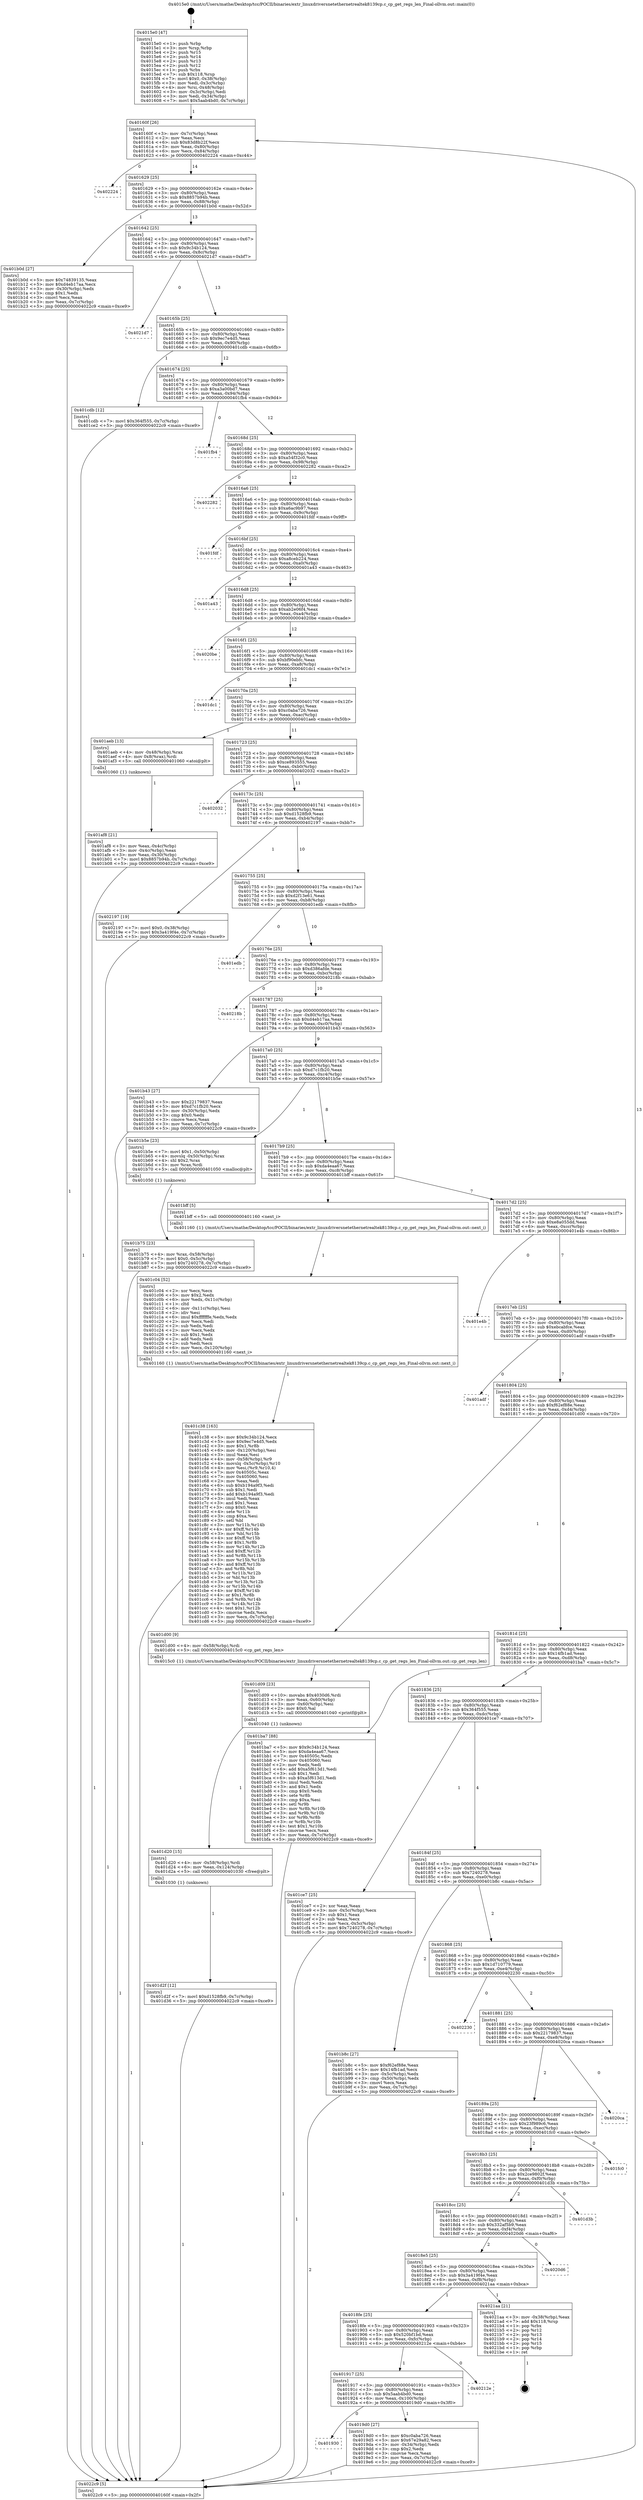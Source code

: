 digraph "0x4015e0" {
  label = "0x4015e0 (/mnt/c/Users/mathe/Desktop/tcc/POCII/binaries/extr_linuxdriversnetethernetrealtek8139cp.c_cp_get_regs_len_Final-ollvm.out::main(0))"
  labelloc = "t"
  node[shape=record]

  Entry [label="",width=0.3,height=0.3,shape=circle,fillcolor=black,style=filled]
  "0x40160f" [label="{
     0x40160f [26]\l
     | [instrs]\l
     &nbsp;&nbsp;0x40160f \<+3\>: mov -0x7c(%rbp),%eax\l
     &nbsp;&nbsp;0x401612 \<+2\>: mov %eax,%ecx\l
     &nbsp;&nbsp;0x401614 \<+6\>: sub $0x83d8b22f,%ecx\l
     &nbsp;&nbsp;0x40161a \<+3\>: mov %eax,-0x80(%rbp)\l
     &nbsp;&nbsp;0x40161d \<+6\>: mov %ecx,-0x84(%rbp)\l
     &nbsp;&nbsp;0x401623 \<+6\>: je 0000000000402224 \<main+0xc44\>\l
  }"]
  "0x402224" [label="{
     0x402224\l
  }", style=dashed]
  "0x401629" [label="{
     0x401629 [25]\l
     | [instrs]\l
     &nbsp;&nbsp;0x401629 \<+5\>: jmp 000000000040162e \<main+0x4e\>\l
     &nbsp;&nbsp;0x40162e \<+3\>: mov -0x80(%rbp),%eax\l
     &nbsp;&nbsp;0x401631 \<+5\>: sub $0x8857b94b,%eax\l
     &nbsp;&nbsp;0x401636 \<+6\>: mov %eax,-0x88(%rbp)\l
     &nbsp;&nbsp;0x40163c \<+6\>: je 0000000000401b0d \<main+0x52d\>\l
  }"]
  Exit [label="",width=0.3,height=0.3,shape=circle,fillcolor=black,style=filled,peripheries=2]
  "0x401b0d" [label="{
     0x401b0d [27]\l
     | [instrs]\l
     &nbsp;&nbsp;0x401b0d \<+5\>: mov $0x74839135,%eax\l
     &nbsp;&nbsp;0x401b12 \<+5\>: mov $0xd4eb17aa,%ecx\l
     &nbsp;&nbsp;0x401b17 \<+3\>: mov -0x30(%rbp),%edx\l
     &nbsp;&nbsp;0x401b1a \<+3\>: cmp $0x1,%edx\l
     &nbsp;&nbsp;0x401b1d \<+3\>: cmovl %ecx,%eax\l
     &nbsp;&nbsp;0x401b20 \<+3\>: mov %eax,-0x7c(%rbp)\l
     &nbsp;&nbsp;0x401b23 \<+5\>: jmp 00000000004022c9 \<main+0xce9\>\l
  }"]
  "0x401642" [label="{
     0x401642 [25]\l
     | [instrs]\l
     &nbsp;&nbsp;0x401642 \<+5\>: jmp 0000000000401647 \<main+0x67\>\l
     &nbsp;&nbsp;0x401647 \<+3\>: mov -0x80(%rbp),%eax\l
     &nbsp;&nbsp;0x40164a \<+5\>: sub $0x9c34b124,%eax\l
     &nbsp;&nbsp;0x40164f \<+6\>: mov %eax,-0x8c(%rbp)\l
     &nbsp;&nbsp;0x401655 \<+6\>: je 00000000004021d7 \<main+0xbf7\>\l
  }"]
  "0x401d2f" [label="{
     0x401d2f [12]\l
     | [instrs]\l
     &nbsp;&nbsp;0x401d2f \<+7\>: movl $0xd1528fb9,-0x7c(%rbp)\l
     &nbsp;&nbsp;0x401d36 \<+5\>: jmp 00000000004022c9 \<main+0xce9\>\l
  }"]
  "0x4021d7" [label="{
     0x4021d7\l
  }", style=dashed]
  "0x40165b" [label="{
     0x40165b [25]\l
     | [instrs]\l
     &nbsp;&nbsp;0x40165b \<+5\>: jmp 0000000000401660 \<main+0x80\>\l
     &nbsp;&nbsp;0x401660 \<+3\>: mov -0x80(%rbp),%eax\l
     &nbsp;&nbsp;0x401663 \<+5\>: sub $0x9ec7e4d5,%eax\l
     &nbsp;&nbsp;0x401668 \<+6\>: mov %eax,-0x90(%rbp)\l
     &nbsp;&nbsp;0x40166e \<+6\>: je 0000000000401cdb \<main+0x6fb\>\l
  }"]
  "0x401d20" [label="{
     0x401d20 [15]\l
     | [instrs]\l
     &nbsp;&nbsp;0x401d20 \<+4\>: mov -0x58(%rbp),%rdi\l
     &nbsp;&nbsp;0x401d24 \<+6\>: mov %eax,-0x124(%rbp)\l
     &nbsp;&nbsp;0x401d2a \<+5\>: call 0000000000401030 \<free@plt\>\l
     | [calls]\l
     &nbsp;&nbsp;0x401030 \{1\} (unknown)\l
  }"]
  "0x401cdb" [label="{
     0x401cdb [12]\l
     | [instrs]\l
     &nbsp;&nbsp;0x401cdb \<+7\>: movl $0x364f555,-0x7c(%rbp)\l
     &nbsp;&nbsp;0x401ce2 \<+5\>: jmp 00000000004022c9 \<main+0xce9\>\l
  }"]
  "0x401674" [label="{
     0x401674 [25]\l
     | [instrs]\l
     &nbsp;&nbsp;0x401674 \<+5\>: jmp 0000000000401679 \<main+0x99\>\l
     &nbsp;&nbsp;0x401679 \<+3\>: mov -0x80(%rbp),%eax\l
     &nbsp;&nbsp;0x40167c \<+5\>: sub $0xa3a00bd7,%eax\l
     &nbsp;&nbsp;0x401681 \<+6\>: mov %eax,-0x94(%rbp)\l
     &nbsp;&nbsp;0x401687 \<+6\>: je 0000000000401fb4 \<main+0x9d4\>\l
  }"]
  "0x401d09" [label="{
     0x401d09 [23]\l
     | [instrs]\l
     &nbsp;&nbsp;0x401d09 \<+10\>: movabs $0x4030d6,%rdi\l
     &nbsp;&nbsp;0x401d13 \<+3\>: mov %eax,-0x60(%rbp)\l
     &nbsp;&nbsp;0x401d16 \<+3\>: mov -0x60(%rbp),%esi\l
     &nbsp;&nbsp;0x401d19 \<+2\>: mov $0x0,%al\l
     &nbsp;&nbsp;0x401d1b \<+5\>: call 0000000000401040 \<printf@plt\>\l
     | [calls]\l
     &nbsp;&nbsp;0x401040 \{1\} (unknown)\l
  }"]
  "0x401fb4" [label="{
     0x401fb4\l
  }", style=dashed]
  "0x40168d" [label="{
     0x40168d [25]\l
     | [instrs]\l
     &nbsp;&nbsp;0x40168d \<+5\>: jmp 0000000000401692 \<main+0xb2\>\l
     &nbsp;&nbsp;0x401692 \<+3\>: mov -0x80(%rbp),%eax\l
     &nbsp;&nbsp;0x401695 \<+5\>: sub $0xa54f32c0,%eax\l
     &nbsp;&nbsp;0x40169a \<+6\>: mov %eax,-0x98(%rbp)\l
     &nbsp;&nbsp;0x4016a0 \<+6\>: je 0000000000402282 \<main+0xca2\>\l
  }"]
  "0x401c38" [label="{
     0x401c38 [163]\l
     | [instrs]\l
     &nbsp;&nbsp;0x401c38 \<+5\>: mov $0x9c34b124,%ecx\l
     &nbsp;&nbsp;0x401c3d \<+5\>: mov $0x9ec7e4d5,%edx\l
     &nbsp;&nbsp;0x401c42 \<+3\>: mov $0x1,%r8b\l
     &nbsp;&nbsp;0x401c45 \<+6\>: mov -0x120(%rbp),%esi\l
     &nbsp;&nbsp;0x401c4b \<+3\>: imul %eax,%esi\l
     &nbsp;&nbsp;0x401c4e \<+4\>: mov -0x58(%rbp),%r9\l
     &nbsp;&nbsp;0x401c52 \<+4\>: movslq -0x5c(%rbp),%r10\l
     &nbsp;&nbsp;0x401c56 \<+4\>: mov %esi,(%r9,%r10,4)\l
     &nbsp;&nbsp;0x401c5a \<+7\>: mov 0x40505c,%eax\l
     &nbsp;&nbsp;0x401c61 \<+7\>: mov 0x405060,%esi\l
     &nbsp;&nbsp;0x401c68 \<+2\>: mov %eax,%edi\l
     &nbsp;&nbsp;0x401c6a \<+6\>: sub $0xb194a9f3,%edi\l
     &nbsp;&nbsp;0x401c70 \<+3\>: sub $0x1,%edi\l
     &nbsp;&nbsp;0x401c73 \<+6\>: add $0xb194a9f3,%edi\l
     &nbsp;&nbsp;0x401c79 \<+3\>: imul %edi,%eax\l
     &nbsp;&nbsp;0x401c7c \<+3\>: and $0x1,%eax\l
     &nbsp;&nbsp;0x401c7f \<+3\>: cmp $0x0,%eax\l
     &nbsp;&nbsp;0x401c82 \<+4\>: sete %r11b\l
     &nbsp;&nbsp;0x401c86 \<+3\>: cmp $0xa,%esi\l
     &nbsp;&nbsp;0x401c89 \<+3\>: setl %bl\l
     &nbsp;&nbsp;0x401c8c \<+3\>: mov %r11b,%r14b\l
     &nbsp;&nbsp;0x401c8f \<+4\>: xor $0xff,%r14b\l
     &nbsp;&nbsp;0x401c93 \<+3\>: mov %bl,%r15b\l
     &nbsp;&nbsp;0x401c96 \<+4\>: xor $0xff,%r15b\l
     &nbsp;&nbsp;0x401c9a \<+4\>: xor $0x1,%r8b\l
     &nbsp;&nbsp;0x401c9e \<+3\>: mov %r14b,%r12b\l
     &nbsp;&nbsp;0x401ca1 \<+4\>: and $0xff,%r12b\l
     &nbsp;&nbsp;0x401ca5 \<+3\>: and %r8b,%r11b\l
     &nbsp;&nbsp;0x401ca8 \<+3\>: mov %r15b,%r13b\l
     &nbsp;&nbsp;0x401cab \<+4\>: and $0xff,%r13b\l
     &nbsp;&nbsp;0x401caf \<+3\>: and %r8b,%bl\l
     &nbsp;&nbsp;0x401cb2 \<+3\>: or %r11b,%r12b\l
     &nbsp;&nbsp;0x401cb5 \<+3\>: or %bl,%r13b\l
     &nbsp;&nbsp;0x401cb8 \<+3\>: xor %r13b,%r12b\l
     &nbsp;&nbsp;0x401cbb \<+3\>: or %r15b,%r14b\l
     &nbsp;&nbsp;0x401cbe \<+4\>: xor $0xff,%r14b\l
     &nbsp;&nbsp;0x401cc2 \<+4\>: or $0x1,%r8b\l
     &nbsp;&nbsp;0x401cc6 \<+3\>: and %r8b,%r14b\l
     &nbsp;&nbsp;0x401cc9 \<+3\>: or %r14b,%r12b\l
     &nbsp;&nbsp;0x401ccc \<+4\>: test $0x1,%r12b\l
     &nbsp;&nbsp;0x401cd0 \<+3\>: cmovne %edx,%ecx\l
     &nbsp;&nbsp;0x401cd3 \<+3\>: mov %ecx,-0x7c(%rbp)\l
     &nbsp;&nbsp;0x401cd6 \<+5\>: jmp 00000000004022c9 \<main+0xce9\>\l
  }"]
  "0x402282" [label="{
     0x402282\l
  }", style=dashed]
  "0x4016a6" [label="{
     0x4016a6 [25]\l
     | [instrs]\l
     &nbsp;&nbsp;0x4016a6 \<+5\>: jmp 00000000004016ab \<main+0xcb\>\l
     &nbsp;&nbsp;0x4016ab \<+3\>: mov -0x80(%rbp),%eax\l
     &nbsp;&nbsp;0x4016ae \<+5\>: sub $0xa6ac9b97,%eax\l
     &nbsp;&nbsp;0x4016b3 \<+6\>: mov %eax,-0x9c(%rbp)\l
     &nbsp;&nbsp;0x4016b9 \<+6\>: je 0000000000401fdf \<main+0x9ff\>\l
  }"]
  "0x401c04" [label="{
     0x401c04 [52]\l
     | [instrs]\l
     &nbsp;&nbsp;0x401c04 \<+2\>: xor %ecx,%ecx\l
     &nbsp;&nbsp;0x401c06 \<+5\>: mov $0x2,%edx\l
     &nbsp;&nbsp;0x401c0b \<+6\>: mov %edx,-0x11c(%rbp)\l
     &nbsp;&nbsp;0x401c11 \<+1\>: cltd\l
     &nbsp;&nbsp;0x401c12 \<+6\>: mov -0x11c(%rbp),%esi\l
     &nbsp;&nbsp;0x401c18 \<+2\>: idiv %esi\l
     &nbsp;&nbsp;0x401c1a \<+6\>: imul $0xfffffffe,%edx,%edx\l
     &nbsp;&nbsp;0x401c20 \<+2\>: mov %ecx,%edi\l
     &nbsp;&nbsp;0x401c22 \<+2\>: sub %edx,%edi\l
     &nbsp;&nbsp;0x401c24 \<+2\>: mov %ecx,%edx\l
     &nbsp;&nbsp;0x401c26 \<+3\>: sub $0x1,%edx\l
     &nbsp;&nbsp;0x401c29 \<+2\>: add %edx,%edi\l
     &nbsp;&nbsp;0x401c2b \<+2\>: sub %edi,%ecx\l
     &nbsp;&nbsp;0x401c2d \<+6\>: mov %ecx,-0x120(%rbp)\l
     &nbsp;&nbsp;0x401c33 \<+5\>: call 0000000000401160 \<next_i\>\l
     | [calls]\l
     &nbsp;&nbsp;0x401160 \{1\} (/mnt/c/Users/mathe/Desktop/tcc/POCII/binaries/extr_linuxdriversnetethernetrealtek8139cp.c_cp_get_regs_len_Final-ollvm.out::next_i)\l
  }"]
  "0x401fdf" [label="{
     0x401fdf\l
  }", style=dashed]
  "0x4016bf" [label="{
     0x4016bf [25]\l
     | [instrs]\l
     &nbsp;&nbsp;0x4016bf \<+5\>: jmp 00000000004016c4 \<main+0xe4\>\l
     &nbsp;&nbsp;0x4016c4 \<+3\>: mov -0x80(%rbp),%eax\l
     &nbsp;&nbsp;0x4016c7 \<+5\>: sub $0xa8ceb224,%eax\l
     &nbsp;&nbsp;0x4016cc \<+6\>: mov %eax,-0xa0(%rbp)\l
     &nbsp;&nbsp;0x4016d2 \<+6\>: je 0000000000401a43 \<main+0x463\>\l
  }"]
  "0x401b75" [label="{
     0x401b75 [23]\l
     | [instrs]\l
     &nbsp;&nbsp;0x401b75 \<+4\>: mov %rax,-0x58(%rbp)\l
     &nbsp;&nbsp;0x401b79 \<+7\>: movl $0x0,-0x5c(%rbp)\l
     &nbsp;&nbsp;0x401b80 \<+7\>: movl $0x7240278,-0x7c(%rbp)\l
     &nbsp;&nbsp;0x401b87 \<+5\>: jmp 00000000004022c9 \<main+0xce9\>\l
  }"]
  "0x401a43" [label="{
     0x401a43\l
  }", style=dashed]
  "0x4016d8" [label="{
     0x4016d8 [25]\l
     | [instrs]\l
     &nbsp;&nbsp;0x4016d8 \<+5\>: jmp 00000000004016dd \<main+0xfd\>\l
     &nbsp;&nbsp;0x4016dd \<+3\>: mov -0x80(%rbp),%eax\l
     &nbsp;&nbsp;0x4016e0 \<+5\>: sub $0xab2e06f4,%eax\l
     &nbsp;&nbsp;0x4016e5 \<+6\>: mov %eax,-0xa4(%rbp)\l
     &nbsp;&nbsp;0x4016eb \<+6\>: je 00000000004020be \<main+0xade\>\l
  }"]
  "0x401af8" [label="{
     0x401af8 [21]\l
     | [instrs]\l
     &nbsp;&nbsp;0x401af8 \<+3\>: mov %eax,-0x4c(%rbp)\l
     &nbsp;&nbsp;0x401afb \<+3\>: mov -0x4c(%rbp),%eax\l
     &nbsp;&nbsp;0x401afe \<+3\>: mov %eax,-0x30(%rbp)\l
     &nbsp;&nbsp;0x401b01 \<+7\>: movl $0x8857b94b,-0x7c(%rbp)\l
     &nbsp;&nbsp;0x401b08 \<+5\>: jmp 00000000004022c9 \<main+0xce9\>\l
  }"]
  "0x4020be" [label="{
     0x4020be\l
  }", style=dashed]
  "0x4016f1" [label="{
     0x4016f1 [25]\l
     | [instrs]\l
     &nbsp;&nbsp;0x4016f1 \<+5\>: jmp 00000000004016f6 \<main+0x116\>\l
     &nbsp;&nbsp;0x4016f6 \<+3\>: mov -0x80(%rbp),%eax\l
     &nbsp;&nbsp;0x4016f9 \<+5\>: sub $0xbf90ebfc,%eax\l
     &nbsp;&nbsp;0x4016fe \<+6\>: mov %eax,-0xa8(%rbp)\l
     &nbsp;&nbsp;0x401704 \<+6\>: je 0000000000401dc1 \<main+0x7e1\>\l
  }"]
  "0x4015e0" [label="{
     0x4015e0 [47]\l
     | [instrs]\l
     &nbsp;&nbsp;0x4015e0 \<+1\>: push %rbp\l
     &nbsp;&nbsp;0x4015e1 \<+3\>: mov %rsp,%rbp\l
     &nbsp;&nbsp;0x4015e4 \<+2\>: push %r15\l
     &nbsp;&nbsp;0x4015e6 \<+2\>: push %r14\l
     &nbsp;&nbsp;0x4015e8 \<+2\>: push %r13\l
     &nbsp;&nbsp;0x4015ea \<+2\>: push %r12\l
     &nbsp;&nbsp;0x4015ec \<+1\>: push %rbx\l
     &nbsp;&nbsp;0x4015ed \<+7\>: sub $0x118,%rsp\l
     &nbsp;&nbsp;0x4015f4 \<+7\>: movl $0x0,-0x38(%rbp)\l
     &nbsp;&nbsp;0x4015fb \<+3\>: mov %edi,-0x3c(%rbp)\l
     &nbsp;&nbsp;0x4015fe \<+4\>: mov %rsi,-0x48(%rbp)\l
     &nbsp;&nbsp;0x401602 \<+3\>: mov -0x3c(%rbp),%edi\l
     &nbsp;&nbsp;0x401605 \<+3\>: mov %edi,-0x34(%rbp)\l
     &nbsp;&nbsp;0x401608 \<+7\>: movl $0x5aab4bd0,-0x7c(%rbp)\l
  }"]
  "0x401dc1" [label="{
     0x401dc1\l
  }", style=dashed]
  "0x40170a" [label="{
     0x40170a [25]\l
     | [instrs]\l
     &nbsp;&nbsp;0x40170a \<+5\>: jmp 000000000040170f \<main+0x12f\>\l
     &nbsp;&nbsp;0x40170f \<+3\>: mov -0x80(%rbp),%eax\l
     &nbsp;&nbsp;0x401712 \<+5\>: sub $0xc0aba726,%eax\l
     &nbsp;&nbsp;0x401717 \<+6\>: mov %eax,-0xac(%rbp)\l
     &nbsp;&nbsp;0x40171d \<+6\>: je 0000000000401aeb \<main+0x50b\>\l
  }"]
  "0x4022c9" [label="{
     0x4022c9 [5]\l
     | [instrs]\l
     &nbsp;&nbsp;0x4022c9 \<+5\>: jmp 000000000040160f \<main+0x2f\>\l
  }"]
  "0x401aeb" [label="{
     0x401aeb [13]\l
     | [instrs]\l
     &nbsp;&nbsp;0x401aeb \<+4\>: mov -0x48(%rbp),%rax\l
     &nbsp;&nbsp;0x401aef \<+4\>: mov 0x8(%rax),%rdi\l
     &nbsp;&nbsp;0x401af3 \<+5\>: call 0000000000401060 \<atoi@plt\>\l
     | [calls]\l
     &nbsp;&nbsp;0x401060 \{1\} (unknown)\l
  }"]
  "0x401723" [label="{
     0x401723 [25]\l
     | [instrs]\l
     &nbsp;&nbsp;0x401723 \<+5\>: jmp 0000000000401728 \<main+0x148\>\l
     &nbsp;&nbsp;0x401728 \<+3\>: mov -0x80(%rbp),%eax\l
     &nbsp;&nbsp;0x40172b \<+5\>: sub $0xce893555,%eax\l
     &nbsp;&nbsp;0x401730 \<+6\>: mov %eax,-0xb0(%rbp)\l
     &nbsp;&nbsp;0x401736 \<+6\>: je 0000000000402032 \<main+0xa52\>\l
  }"]
  "0x401930" [label="{
     0x401930\l
  }", style=dashed]
  "0x402032" [label="{
     0x402032\l
  }", style=dashed]
  "0x40173c" [label="{
     0x40173c [25]\l
     | [instrs]\l
     &nbsp;&nbsp;0x40173c \<+5\>: jmp 0000000000401741 \<main+0x161\>\l
     &nbsp;&nbsp;0x401741 \<+3\>: mov -0x80(%rbp),%eax\l
     &nbsp;&nbsp;0x401744 \<+5\>: sub $0xd1528fb9,%eax\l
     &nbsp;&nbsp;0x401749 \<+6\>: mov %eax,-0xb4(%rbp)\l
     &nbsp;&nbsp;0x40174f \<+6\>: je 0000000000402197 \<main+0xbb7\>\l
  }"]
  "0x4019d0" [label="{
     0x4019d0 [27]\l
     | [instrs]\l
     &nbsp;&nbsp;0x4019d0 \<+5\>: mov $0xc0aba726,%eax\l
     &nbsp;&nbsp;0x4019d5 \<+5\>: mov $0x67e29a82,%ecx\l
     &nbsp;&nbsp;0x4019da \<+3\>: mov -0x34(%rbp),%edx\l
     &nbsp;&nbsp;0x4019dd \<+3\>: cmp $0x2,%edx\l
     &nbsp;&nbsp;0x4019e0 \<+3\>: cmovne %ecx,%eax\l
     &nbsp;&nbsp;0x4019e3 \<+3\>: mov %eax,-0x7c(%rbp)\l
     &nbsp;&nbsp;0x4019e6 \<+5\>: jmp 00000000004022c9 \<main+0xce9\>\l
  }"]
  "0x402197" [label="{
     0x402197 [19]\l
     | [instrs]\l
     &nbsp;&nbsp;0x402197 \<+7\>: movl $0x0,-0x38(%rbp)\l
     &nbsp;&nbsp;0x40219e \<+7\>: movl $0x3a419f4e,-0x7c(%rbp)\l
     &nbsp;&nbsp;0x4021a5 \<+5\>: jmp 00000000004022c9 \<main+0xce9\>\l
  }"]
  "0x401755" [label="{
     0x401755 [25]\l
     | [instrs]\l
     &nbsp;&nbsp;0x401755 \<+5\>: jmp 000000000040175a \<main+0x17a\>\l
     &nbsp;&nbsp;0x40175a \<+3\>: mov -0x80(%rbp),%eax\l
     &nbsp;&nbsp;0x40175d \<+5\>: sub $0xd2f13e61,%eax\l
     &nbsp;&nbsp;0x401762 \<+6\>: mov %eax,-0xb8(%rbp)\l
     &nbsp;&nbsp;0x401768 \<+6\>: je 0000000000401edb \<main+0x8fb\>\l
  }"]
  "0x401917" [label="{
     0x401917 [25]\l
     | [instrs]\l
     &nbsp;&nbsp;0x401917 \<+5\>: jmp 000000000040191c \<main+0x33c\>\l
     &nbsp;&nbsp;0x40191c \<+3\>: mov -0x80(%rbp),%eax\l
     &nbsp;&nbsp;0x40191f \<+5\>: sub $0x5aab4bd0,%eax\l
     &nbsp;&nbsp;0x401924 \<+6\>: mov %eax,-0x100(%rbp)\l
     &nbsp;&nbsp;0x40192a \<+6\>: je 00000000004019d0 \<main+0x3f0\>\l
  }"]
  "0x401edb" [label="{
     0x401edb\l
  }", style=dashed]
  "0x40176e" [label="{
     0x40176e [25]\l
     | [instrs]\l
     &nbsp;&nbsp;0x40176e \<+5\>: jmp 0000000000401773 \<main+0x193\>\l
     &nbsp;&nbsp;0x401773 \<+3\>: mov -0x80(%rbp),%eax\l
     &nbsp;&nbsp;0x401776 \<+5\>: sub $0xd386afde,%eax\l
     &nbsp;&nbsp;0x40177b \<+6\>: mov %eax,-0xbc(%rbp)\l
     &nbsp;&nbsp;0x401781 \<+6\>: je 000000000040218b \<main+0xbab\>\l
  }"]
  "0x40212e" [label="{
     0x40212e\l
  }", style=dashed]
  "0x40218b" [label="{
     0x40218b\l
  }", style=dashed]
  "0x401787" [label="{
     0x401787 [25]\l
     | [instrs]\l
     &nbsp;&nbsp;0x401787 \<+5\>: jmp 000000000040178c \<main+0x1ac\>\l
     &nbsp;&nbsp;0x40178c \<+3\>: mov -0x80(%rbp),%eax\l
     &nbsp;&nbsp;0x40178f \<+5\>: sub $0xd4eb17aa,%eax\l
     &nbsp;&nbsp;0x401794 \<+6\>: mov %eax,-0xc0(%rbp)\l
     &nbsp;&nbsp;0x40179a \<+6\>: je 0000000000401b43 \<main+0x563\>\l
  }"]
  "0x4018fe" [label="{
     0x4018fe [25]\l
     | [instrs]\l
     &nbsp;&nbsp;0x4018fe \<+5\>: jmp 0000000000401903 \<main+0x323\>\l
     &nbsp;&nbsp;0x401903 \<+3\>: mov -0x80(%rbp),%eax\l
     &nbsp;&nbsp;0x401906 \<+5\>: sub $0x520bf1bd,%eax\l
     &nbsp;&nbsp;0x40190b \<+6\>: mov %eax,-0xfc(%rbp)\l
     &nbsp;&nbsp;0x401911 \<+6\>: je 000000000040212e \<main+0xb4e\>\l
  }"]
  "0x401b43" [label="{
     0x401b43 [27]\l
     | [instrs]\l
     &nbsp;&nbsp;0x401b43 \<+5\>: mov $0x22179837,%eax\l
     &nbsp;&nbsp;0x401b48 \<+5\>: mov $0xd7c1fb20,%ecx\l
     &nbsp;&nbsp;0x401b4d \<+3\>: mov -0x30(%rbp),%edx\l
     &nbsp;&nbsp;0x401b50 \<+3\>: cmp $0x0,%edx\l
     &nbsp;&nbsp;0x401b53 \<+3\>: cmove %ecx,%eax\l
     &nbsp;&nbsp;0x401b56 \<+3\>: mov %eax,-0x7c(%rbp)\l
     &nbsp;&nbsp;0x401b59 \<+5\>: jmp 00000000004022c9 \<main+0xce9\>\l
  }"]
  "0x4017a0" [label="{
     0x4017a0 [25]\l
     | [instrs]\l
     &nbsp;&nbsp;0x4017a0 \<+5\>: jmp 00000000004017a5 \<main+0x1c5\>\l
     &nbsp;&nbsp;0x4017a5 \<+3\>: mov -0x80(%rbp),%eax\l
     &nbsp;&nbsp;0x4017a8 \<+5\>: sub $0xd7c1fb20,%eax\l
     &nbsp;&nbsp;0x4017ad \<+6\>: mov %eax,-0xc4(%rbp)\l
     &nbsp;&nbsp;0x4017b3 \<+6\>: je 0000000000401b5e \<main+0x57e\>\l
  }"]
  "0x4021aa" [label="{
     0x4021aa [21]\l
     | [instrs]\l
     &nbsp;&nbsp;0x4021aa \<+3\>: mov -0x38(%rbp),%eax\l
     &nbsp;&nbsp;0x4021ad \<+7\>: add $0x118,%rsp\l
     &nbsp;&nbsp;0x4021b4 \<+1\>: pop %rbx\l
     &nbsp;&nbsp;0x4021b5 \<+2\>: pop %r12\l
     &nbsp;&nbsp;0x4021b7 \<+2\>: pop %r13\l
     &nbsp;&nbsp;0x4021b9 \<+2\>: pop %r14\l
     &nbsp;&nbsp;0x4021bb \<+2\>: pop %r15\l
     &nbsp;&nbsp;0x4021bd \<+1\>: pop %rbp\l
     &nbsp;&nbsp;0x4021be \<+1\>: ret\l
  }"]
  "0x401b5e" [label="{
     0x401b5e [23]\l
     | [instrs]\l
     &nbsp;&nbsp;0x401b5e \<+7\>: movl $0x1,-0x50(%rbp)\l
     &nbsp;&nbsp;0x401b65 \<+4\>: movslq -0x50(%rbp),%rax\l
     &nbsp;&nbsp;0x401b69 \<+4\>: shl $0x2,%rax\l
     &nbsp;&nbsp;0x401b6d \<+3\>: mov %rax,%rdi\l
     &nbsp;&nbsp;0x401b70 \<+5\>: call 0000000000401050 \<malloc@plt\>\l
     | [calls]\l
     &nbsp;&nbsp;0x401050 \{1\} (unknown)\l
  }"]
  "0x4017b9" [label="{
     0x4017b9 [25]\l
     | [instrs]\l
     &nbsp;&nbsp;0x4017b9 \<+5\>: jmp 00000000004017be \<main+0x1de\>\l
     &nbsp;&nbsp;0x4017be \<+3\>: mov -0x80(%rbp),%eax\l
     &nbsp;&nbsp;0x4017c1 \<+5\>: sub $0xda4eaa67,%eax\l
     &nbsp;&nbsp;0x4017c6 \<+6\>: mov %eax,-0xc8(%rbp)\l
     &nbsp;&nbsp;0x4017cc \<+6\>: je 0000000000401bff \<main+0x61f\>\l
  }"]
  "0x4018e5" [label="{
     0x4018e5 [25]\l
     | [instrs]\l
     &nbsp;&nbsp;0x4018e5 \<+5\>: jmp 00000000004018ea \<main+0x30a\>\l
     &nbsp;&nbsp;0x4018ea \<+3\>: mov -0x80(%rbp),%eax\l
     &nbsp;&nbsp;0x4018ed \<+5\>: sub $0x3a419f4e,%eax\l
     &nbsp;&nbsp;0x4018f2 \<+6\>: mov %eax,-0xf8(%rbp)\l
     &nbsp;&nbsp;0x4018f8 \<+6\>: je 00000000004021aa \<main+0xbca\>\l
  }"]
  "0x401bff" [label="{
     0x401bff [5]\l
     | [instrs]\l
     &nbsp;&nbsp;0x401bff \<+5\>: call 0000000000401160 \<next_i\>\l
     | [calls]\l
     &nbsp;&nbsp;0x401160 \{1\} (/mnt/c/Users/mathe/Desktop/tcc/POCII/binaries/extr_linuxdriversnetethernetrealtek8139cp.c_cp_get_regs_len_Final-ollvm.out::next_i)\l
  }"]
  "0x4017d2" [label="{
     0x4017d2 [25]\l
     | [instrs]\l
     &nbsp;&nbsp;0x4017d2 \<+5\>: jmp 00000000004017d7 \<main+0x1f7\>\l
     &nbsp;&nbsp;0x4017d7 \<+3\>: mov -0x80(%rbp),%eax\l
     &nbsp;&nbsp;0x4017da \<+5\>: sub $0xe8a055dd,%eax\l
     &nbsp;&nbsp;0x4017df \<+6\>: mov %eax,-0xcc(%rbp)\l
     &nbsp;&nbsp;0x4017e5 \<+6\>: je 0000000000401e4b \<main+0x86b\>\l
  }"]
  "0x4020d6" [label="{
     0x4020d6\l
  }", style=dashed]
  "0x401e4b" [label="{
     0x401e4b\l
  }", style=dashed]
  "0x4017eb" [label="{
     0x4017eb [25]\l
     | [instrs]\l
     &nbsp;&nbsp;0x4017eb \<+5\>: jmp 00000000004017f0 \<main+0x210\>\l
     &nbsp;&nbsp;0x4017f0 \<+3\>: mov -0x80(%rbp),%eax\l
     &nbsp;&nbsp;0x4017f3 \<+5\>: sub $0xebcabfce,%eax\l
     &nbsp;&nbsp;0x4017f8 \<+6\>: mov %eax,-0xd0(%rbp)\l
     &nbsp;&nbsp;0x4017fe \<+6\>: je 0000000000401adf \<main+0x4ff\>\l
  }"]
  "0x4018cc" [label="{
     0x4018cc [25]\l
     | [instrs]\l
     &nbsp;&nbsp;0x4018cc \<+5\>: jmp 00000000004018d1 \<main+0x2f1\>\l
     &nbsp;&nbsp;0x4018d1 \<+3\>: mov -0x80(%rbp),%eax\l
     &nbsp;&nbsp;0x4018d4 \<+5\>: sub $0x332af5b9,%eax\l
     &nbsp;&nbsp;0x4018d9 \<+6\>: mov %eax,-0xf4(%rbp)\l
     &nbsp;&nbsp;0x4018df \<+6\>: je 00000000004020d6 \<main+0xaf6\>\l
  }"]
  "0x401adf" [label="{
     0x401adf\l
  }", style=dashed]
  "0x401804" [label="{
     0x401804 [25]\l
     | [instrs]\l
     &nbsp;&nbsp;0x401804 \<+5\>: jmp 0000000000401809 \<main+0x229\>\l
     &nbsp;&nbsp;0x401809 \<+3\>: mov -0x80(%rbp),%eax\l
     &nbsp;&nbsp;0x40180c \<+5\>: sub $0xf62ef88e,%eax\l
     &nbsp;&nbsp;0x401811 \<+6\>: mov %eax,-0xd4(%rbp)\l
     &nbsp;&nbsp;0x401817 \<+6\>: je 0000000000401d00 \<main+0x720\>\l
  }"]
  "0x401d3b" [label="{
     0x401d3b\l
  }", style=dashed]
  "0x401d00" [label="{
     0x401d00 [9]\l
     | [instrs]\l
     &nbsp;&nbsp;0x401d00 \<+4\>: mov -0x58(%rbp),%rdi\l
     &nbsp;&nbsp;0x401d04 \<+5\>: call 00000000004015c0 \<cp_get_regs_len\>\l
     | [calls]\l
     &nbsp;&nbsp;0x4015c0 \{1\} (/mnt/c/Users/mathe/Desktop/tcc/POCII/binaries/extr_linuxdriversnetethernetrealtek8139cp.c_cp_get_regs_len_Final-ollvm.out::cp_get_regs_len)\l
  }"]
  "0x40181d" [label="{
     0x40181d [25]\l
     | [instrs]\l
     &nbsp;&nbsp;0x40181d \<+5\>: jmp 0000000000401822 \<main+0x242\>\l
     &nbsp;&nbsp;0x401822 \<+3\>: mov -0x80(%rbp),%eax\l
     &nbsp;&nbsp;0x401825 \<+5\>: sub $0x14fb1ad,%eax\l
     &nbsp;&nbsp;0x40182a \<+6\>: mov %eax,-0xd8(%rbp)\l
     &nbsp;&nbsp;0x401830 \<+6\>: je 0000000000401ba7 \<main+0x5c7\>\l
  }"]
  "0x4018b3" [label="{
     0x4018b3 [25]\l
     | [instrs]\l
     &nbsp;&nbsp;0x4018b3 \<+5\>: jmp 00000000004018b8 \<main+0x2d8\>\l
     &nbsp;&nbsp;0x4018b8 \<+3\>: mov -0x80(%rbp),%eax\l
     &nbsp;&nbsp;0x4018bb \<+5\>: sub $0x2ce9802f,%eax\l
     &nbsp;&nbsp;0x4018c0 \<+6\>: mov %eax,-0xf0(%rbp)\l
     &nbsp;&nbsp;0x4018c6 \<+6\>: je 0000000000401d3b \<main+0x75b\>\l
  }"]
  "0x401ba7" [label="{
     0x401ba7 [88]\l
     | [instrs]\l
     &nbsp;&nbsp;0x401ba7 \<+5\>: mov $0x9c34b124,%eax\l
     &nbsp;&nbsp;0x401bac \<+5\>: mov $0xda4eaa67,%ecx\l
     &nbsp;&nbsp;0x401bb1 \<+7\>: mov 0x40505c,%edx\l
     &nbsp;&nbsp;0x401bb8 \<+7\>: mov 0x405060,%esi\l
     &nbsp;&nbsp;0x401bbf \<+2\>: mov %edx,%edi\l
     &nbsp;&nbsp;0x401bc1 \<+6\>: add $0xa5f613d1,%edi\l
     &nbsp;&nbsp;0x401bc7 \<+3\>: sub $0x1,%edi\l
     &nbsp;&nbsp;0x401bca \<+6\>: sub $0xa5f613d1,%edi\l
     &nbsp;&nbsp;0x401bd0 \<+3\>: imul %edi,%edx\l
     &nbsp;&nbsp;0x401bd3 \<+3\>: and $0x1,%edx\l
     &nbsp;&nbsp;0x401bd6 \<+3\>: cmp $0x0,%edx\l
     &nbsp;&nbsp;0x401bd9 \<+4\>: sete %r8b\l
     &nbsp;&nbsp;0x401bdd \<+3\>: cmp $0xa,%esi\l
     &nbsp;&nbsp;0x401be0 \<+4\>: setl %r9b\l
     &nbsp;&nbsp;0x401be4 \<+3\>: mov %r8b,%r10b\l
     &nbsp;&nbsp;0x401be7 \<+3\>: and %r9b,%r10b\l
     &nbsp;&nbsp;0x401bea \<+3\>: xor %r9b,%r8b\l
     &nbsp;&nbsp;0x401bed \<+3\>: or %r8b,%r10b\l
     &nbsp;&nbsp;0x401bf0 \<+4\>: test $0x1,%r10b\l
     &nbsp;&nbsp;0x401bf4 \<+3\>: cmovne %ecx,%eax\l
     &nbsp;&nbsp;0x401bf7 \<+3\>: mov %eax,-0x7c(%rbp)\l
     &nbsp;&nbsp;0x401bfa \<+5\>: jmp 00000000004022c9 \<main+0xce9\>\l
  }"]
  "0x401836" [label="{
     0x401836 [25]\l
     | [instrs]\l
     &nbsp;&nbsp;0x401836 \<+5\>: jmp 000000000040183b \<main+0x25b\>\l
     &nbsp;&nbsp;0x40183b \<+3\>: mov -0x80(%rbp),%eax\l
     &nbsp;&nbsp;0x40183e \<+5\>: sub $0x364f555,%eax\l
     &nbsp;&nbsp;0x401843 \<+6\>: mov %eax,-0xdc(%rbp)\l
     &nbsp;&nbsp;0x401849 \<+6\>: je 0000000000401ce7 \<main+0x707\>\l
  }"]
  "0x401fc0" [label="{
     0x401fc0\l
  }", style=dashed]
  "0x401ce7" [label="{
     0x401ce7 [25]\l
     | [instrs]\l
     &nbsp;&nbsp;0x401ce7 \<+2\>: xor %eax,%eax\l
     &nbsp;&nbsp;0x401ce9 \<+3\>: mov -0x5c(%rbp),%ecx\l
     &nbsp;&nbsp;0x401cec \<+3\>: sub $0x1,%eax\l
     &nbsp;&nbsp;0x401cef \<+2\>: sub %eax,%ecx\l
     &nbsp;&nbsp;0x401cf1 \<+3\>: mov %ecx,-0x5c(%rbp)\l
     &nbsp;&nbsp;0x401cf4 \<+7\>: movl $0x7240278,-0x7c(%rbp)\l
     &nbsp;&nbsp;0x401cfb \<+5\>: jmp 00000000004022c9 \<main+0xce9\>\l
  }"]
  "0x40184f" [label="{
     0x40184f [25]\l
     | [instrs]\l
     &nbsp;&nbsp;0x40184f \<+5\>: jmp 0000000000401854 \<main+0x274\>\l
     &nbsp;&nbsp;0x401854 \<+3\>: mov -0x80(%rbp),%eax\l
     &nbsp;&nbsp;0x401857 \<+5\>: sub $0x7240278,%eax\l
     &nbsp;&nbsp;0x40185c \<+6\>: mov %eax,-0xe0(%rbp)\l
     &nbsp;&nbsp;0x401862 \<+6\>: je 0000000000401b8c \<main+0x5ac\>\l
  }"]
  "0x40189a" [label="{
     0x40189a [25]\l
     | [instrs]\l
     &nbsp;&nbsp;0x40189a \<+5\>: jmp 000000000040189f \<main+0x2bf\>\l
     &nbsp;&nbsp;0x40189f \<+3\>: mov -0x80(%rbp),%eax\l
     &nbsp;&nbsp;0x4018a2 \<+5\>: sub $0x23f989c6,%eax\l
     &nbsp;&nbsp;0x4018a7 \<+6\>: mov %eax,-0xec(%rbp)\l
     &nbsp;&nbsp;0x4018ad \<+6\>: je 0000000000401fc0 \<main+0x9e0\>\l
  }"]
  "0x401b8c" [label="{
     0x401b8c [27]\l
     | [instrs]\l
     &nbsp;&nbsp;0x401b8c \<+5\>: mov $0xf62ef88e,%eax\l
     &nbsp;&nbsp;0x401b91 \<+5\>: mov $0x14fb1ad,%ecx\l
     &nbsp;&nbsp;0x401b96 \<+3\>: mov -0x5c(%rbp),%edx\l
     &nbsp;&nbsp;0x401b99 \<+3\>: cmp -0x50(%rbp),%edx\l
     &nbsp;&nbsp;0x401b9c \<+3\>: cmovl %ecx,%eax\l
     &nbsp;&nbsp;0x401b9f \<+3\>: mov %eax,-0x7c(%rbp)\l
     &nbsp;&nbsp;0x401ba2 \<+5\>: jmp 00000000004022c9 \<main+0xce9\>\l
  }"]
  "0x401868" [label="{
     0x401868 [25]\l
     | [instrs]\l
     &nbsp;&nbsp;0x401868 \<+5\>: jmp 000000000040186d \<main+0x28d\>\l
     &nbsp;&nbsp;0x40186d \<+3\>: mov -0x80(%rbp),%eax\l
     &nbsp;&nbsp;0x401870 \<+5\>: sub $0x1d710779,%eax\l
     &nbsp;&nbsp;0x401875 \<+6\>: mov %eax,-0xe4(%rbp)\l
     &nbsp;&nbsp;0x40187b \<+6\>: je 0000000000402230 \<main+0xc50\>\l
  }"]
  "0x4020ca" [label="{
     0x4020ca\l
  }", style=dashed]
  "0x402230" [label="{
     0x402230\l
  }", style=dashed]
  "0x401881" [label="{
     0x401881 [25]\l
     | [instrs]\l
     &nbsp;&nbsp;0x401881 \<+5\>: jmp 0000000000401886 \<main+0x2a6\>\l
     &nbsp;&nbsp;0x401886 \<+3\>: mov -0x80(%rbp),%eax\l
     &nbsp;&nbsp;0x401889 \<+5\>: sub $0x22179837,%eax\l
     &nbsp;&nbsp;0x40188e \<+6\>: mov %eax,-0xe8(%rbp)\l
     &nbsp;&nbsp;0x401894 \<+6\>: je 00000000004020ca \<main+0xaea\>\l
  }"]
  Entry -> "0x4015e0" [label=" 1"]
  "0x40160f" -> "0x402224" [label=" 0"]
  "0x40160f" -> "0x401629" [label=" 14"]
  "0x4021aa" -> Exit [label=" 1"]
  "0x401629" -> "0x401b0d" [label=" 1"]
  "0x401629" -> "0x401642" [label=" 13"]
  "0x402197" -> "0x4022c9" [label=" 1"]
  "0x401642" -> "0x4021d7" [label=" 0"]
  "0x401642" -> "0x40165b" [label=" 13"]
  "0x401d2f" -> "0x4022c9" [label=" 1"]
  "0x40165b" -> "0x401cdb" [label=" 1"]
  "0x40165b" -> "0x401674" [label=" 12"]
  "0x401d20" -> "0x401d2f" [label=" 1"]
  "0x401674" -> "0x401fb4" [label=" 0"]
  "0x401674" -> "0x40168d" [label=" 12"]
  "0x401d09" -> "0x401d20" [label=" 1"]
  "0x40168d" -> "0x402282" [label=" 0"]
  "0x40168d" -> "0x4016a6" [label=" 12"]
  "0x401d00" -> "0x401d09" [label=" 1"]
  "0x4016a6" -> "0x401fdf" [label=" 0"]
  "0x4016a6" -> "0x4016bf" [label=" 12"]
  "0x401ce7" -> "0x4022c9" [label=" 1"]
  "0x4016bf" -> "0x401a43" [label=" 0"]
  "0x4016bf" -> "0x4016d8" [label=" 12"]
  "0x401cdb" -> "0x4022c9" [label=" 1"]
  "0x4016d8" -> "0x4020be" [label=" 0"]
  "0x4016d8" -> "0x4016f1" [label=" 12"]
  "0x401c38" -> "0x4022c9" [label=" 1"]
  "0x4016f1" -> "0x401dc1" [label=" 0"]
  "0x4016f1" -> "0x40170a" [label=" 12"]
  "0x401c04" -> "0x401c38" [label=" 1"]
  "0x40170a" -> "0x401aeb" [label=" 1"]
  "0x40170a" -> "0x401723" [label=" 11"]
  "0x401bff" -> "0x401c04" [label=" 1"]
  "0x401723" -> "0x402032" [label=" 0"]
  "0x401723" -> "0x40173c" [label=" 11"]
  "0x401ba7" -> "0x4022c9" [label=" 1"]
  "0x40173c" -> "0x402197" [label=" 1"]
  "0x40173c" -> "0x401755" [label=" 10"]
  "0x401b8c" -> "0x4022c9" [label=" 2"]
  "0x401755" -> "0x401edb" [label=" 0"]
  "0x401755" -> "0x40176e" [label=" 10"]
  "0x401b5e" -> "0x401b75" [label=" 1"]
  "0x40176e" -> "0x40218b" [label=" 0"]
  "0x40176e" -> "0x401787" [label=" 10"]
  "0x401b43" -> "0x4022c9" [label=" 1"]
  "0x401787" -> "0x401b43" [label=" 1"]
  "0x401787" -> "0x4017a0" [label=" 9"]
  "0x401af8" -> "0x4022c9" [label=" 1"]
  "0x4017a0" -> "0x401b5e" [label=" 1"]
  "0x4017a0" -> "0x4017b9" [label=" 8"]
  "0x401aeb" -> "0x401af8" [label=" 1"]
  "0x4017b9" -> "0x401bff" [label=" 1"]
  "0x4017b9" -> "0x4017d2" [label=" 7"]
  "0x4015e0" -> "0x40160f" [label=" 1"]
  "0x4017d2" -> "0x401e4b" [label=" 0"]
  "0x4017d2" -> "0x4017eb" [label=" 7"]
  "0x4019d0" -> "0x4022c9" [label=" 1"]
  "0x4017eb" -> "0x401adf" [label=" 0"]
  "0x4017eb" -> "0x401804" [label=" 7"]
  "0x401917" -> "0x4019d0" [label=" 1"]
  "0x401804" -> "0x401d00" [label=" 1"]
  "0x401804" -> "0x40181d" [label=" 6"]
  "0x401b75" -> "0x4022c9" [label=" 1"]
  "0x40181d" -> "0x401ba7" [label=" 1"]
  "0x40181d" -> "0x401836" [label=" 5"]
  "0x4018fe" -> "0x40212e" [label=" 0"]
  "0x401836" -> "0x401ce7" [label=" 1"]
  "0x401836" -> "0x40184f" [label=" 4"]
  "0x401b0d" -> "0x4022c9" [label=" 1"]
  "0x40184f" -> "0x401b8c" [label=" 2"]
  "0x40184f" -> "0x401868" [label=" 2"]
  "0x4018e5" -> "0x4021aa" [label=" 1"]
  "0x401868" -> "0x402230" [label=" 0"]
  "0x401868" -> "0x401881" [label=" 2"]
  "0x4022c9" -> "0x40160f" [label=" 13"]
  "0x401881" -> "0x4020ca" [label=" 0"]
  "0x401881" -> "0x40189a" [label=" 2"]
  "0x4018e5" -> "0x4018fe" [label=" 1"]
  "0x40189a" -> "0x401fc0" [label=" 0"]
  "0x40189a" -> "0x4018b3" [label=" 2"]
  "0x4018fe" -> "0x401917" [label=" 1"]
  "0x4018b3" -> "0x401d3b" [label=" 0"]
  "0x4018b3" -> "0x4018cc" [label=" 2"]
  "0x401917" -> "0x401930" [label=" 0"]
  "0x4018cc" -> "0x4020d6" [label=" 0"]
  "0x4018cc" -> "0x4018e5" [label=" 2"]
}
